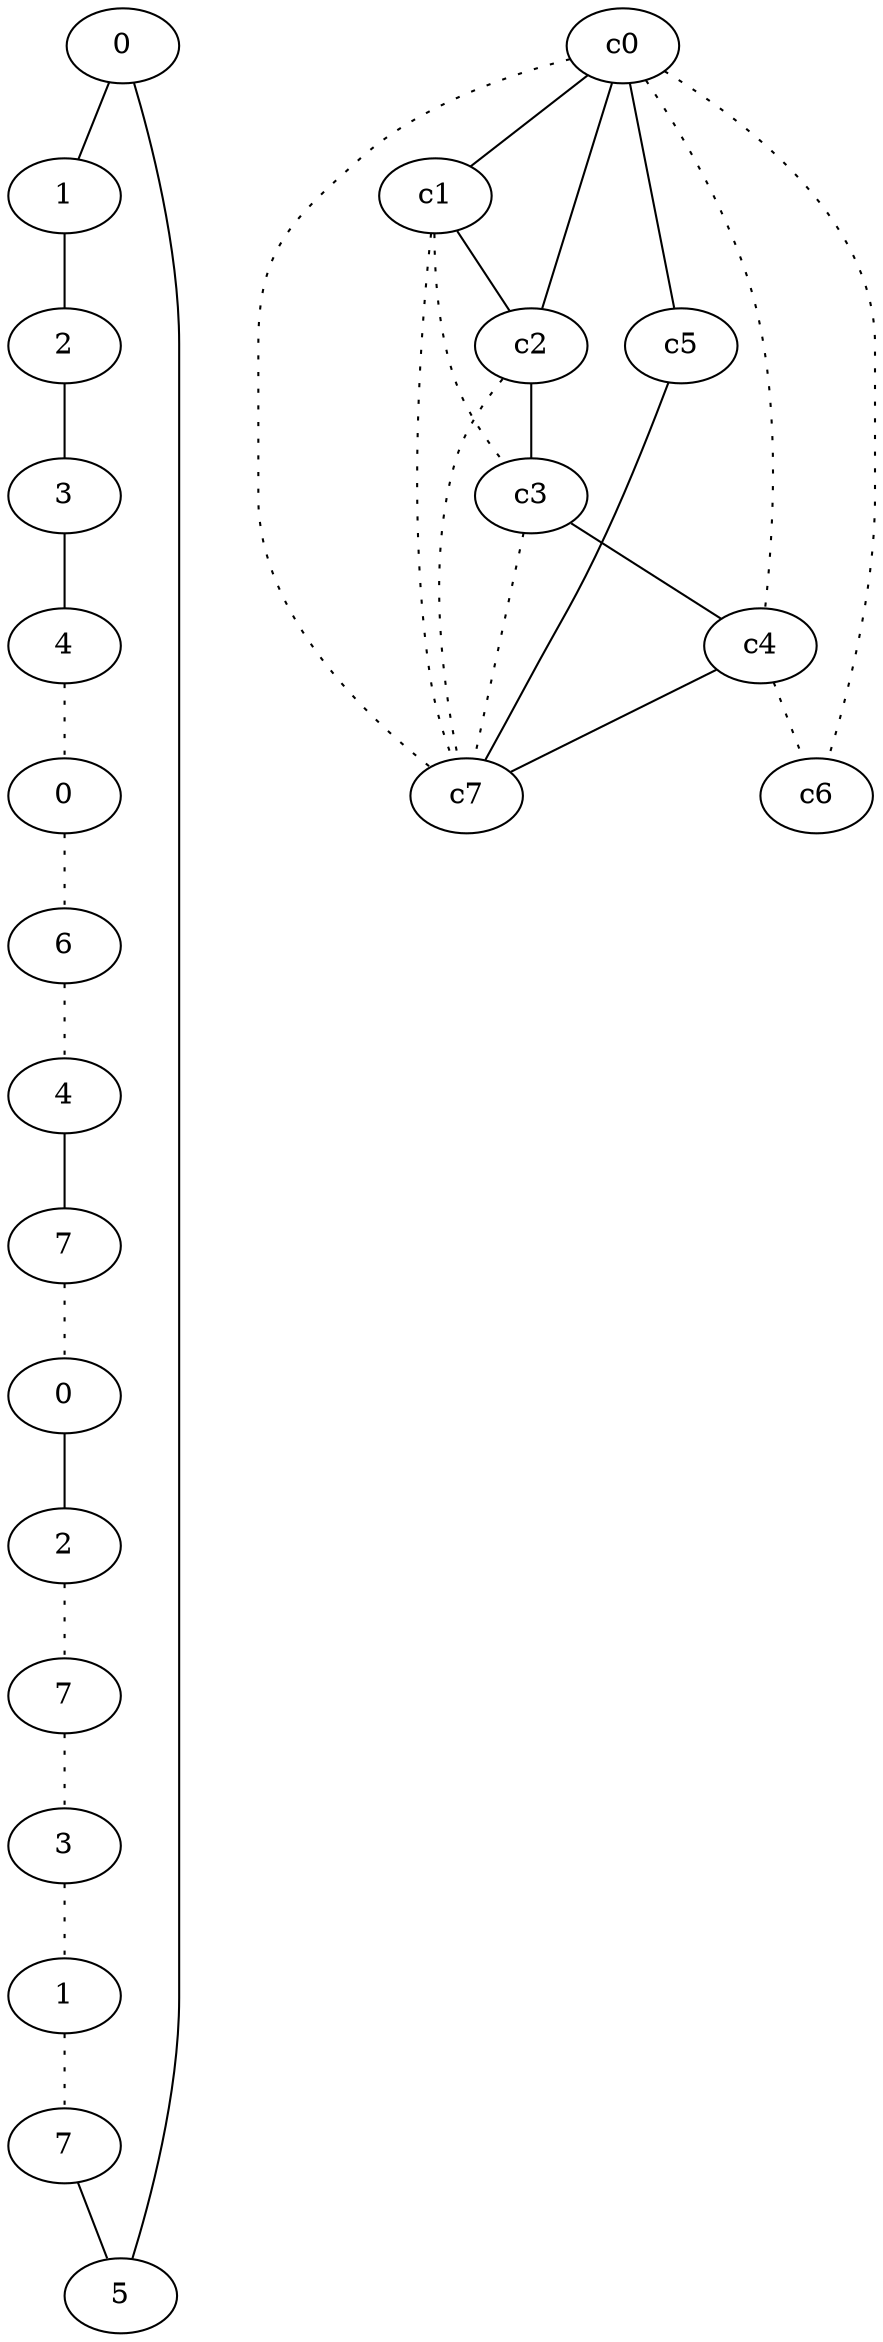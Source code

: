 graph {
a0[label=0];
a1[label=1];
a2[label=2];
a3[label=3];
a4[label=4];
a5[label=0];
a6[label=6];
a7[label=4];
a8[label=7];
a9[label=0];
a10[label=2];
a11[label=7];
a12[label=3];
a13[label=1];
a14[label=7];
a15[label=5];
a0 -- a1;
a0 -- a15;
a1 -- a2;
a2 -- a3;
a3 -- a4;
a4 -- a5 [style=dotted];
a5 -- a6 [style=dotted];
a6 -- a7 [style=dotted];
a7 -- a8;
a8 -- a9 [style=dotted];
a9 -- a10;
a10 -- a11 [style=dotted];
a11 -- a12 [style=dotted];
a12 -- a13 [style=dotted];
a13 -- a14 [style=dotted];
a14 -- a15;
c0 -- c1;
c0 -- c2;
c0 -- c4 [style=dotted];
c0 -- c5;
c0 -- c6 [style=dotted];
c0 -- c7 [style=dotted];
c1 -- c2;
c1 -- c3 [style=dotted];
c1 -- c7 [style=dotted];
c2 -- c3;
c2 -- c7 [style=dotted];
c3 -- c4;
c3 -- c7 [style=dotted];
c4 -- c6 [style=dotted];
c4 -- c7;
c5 -- c7;
}
